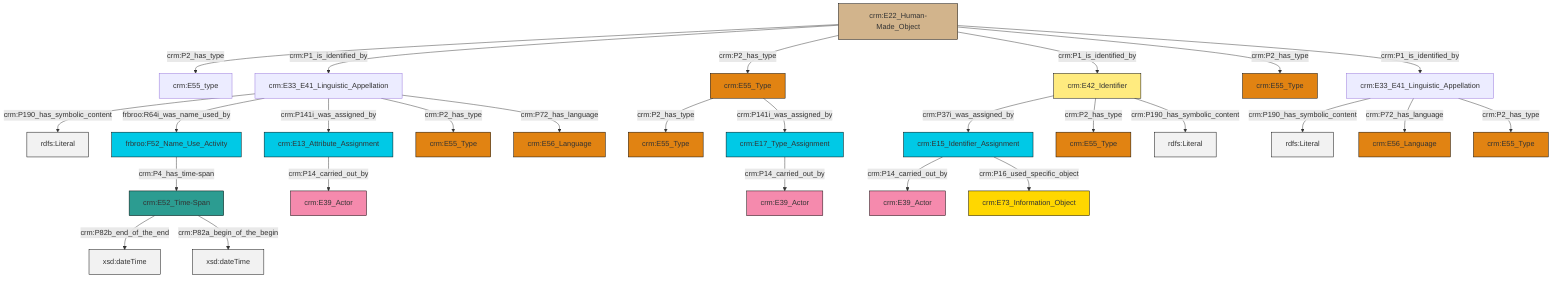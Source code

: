 graph TD
classDef Literal fill:#f2f2f2,stroke:#000000;
classDef CRM_Entity fill:#FFFFFF,stroke:#000000;
classDef Temporal_Entity fill:#00C9E6, stroke:#000000;
classDef Type fill:#E18312, stroke:#000000;
classDef Time-Span fill:#2C9C91, stroke:#000000;
classDef Appellation fill:#FFEB7F, stroke:#000000;
classDef Place fill:#008836, stroke:#000000;
classDef Persistent_Item fill:#B266B2, stroke:#000000;
classDef Conceptual_Object fill:#FFD700, stroke:#000000;
classDef Physical_Thing fill:#D2B48C, stroke:#000000;
classDef Actor fill:#f58aad, stroke:#000000;
classDef PC_Classes fill:#4ce600, stroke:#000000;
classDef Multi fill:#cccccc,stroke:#000000;

0["crm:E22_Human-Made_Object"]:::Physical_Thing -->|crm:P2_has_type| 1["crm:E55_type"]:::Default
4["crm:E33_E41_Linguistic_Appellation"]:::Default -->|crm:P190_has_symbolic_content| 5[rdfs:Literal]:::Literal
9["crm:E55_Type"]:::Type -->|crm:P2_has_type| 10["crm:E55_Type"]:::Type
11["crm:E15_Identifier_Assignment"]:::Temporal_Entity -->|crm:P14_carried_out_by| 12["crm:E39_Actor"]:::Actor
4["crm:E33_E41_Linguistic_Appellation"]:::Default -->|frbroo:R64i_was_name_used_by| 2["frbroo:F52_Name_Use_Activity"]:::Temporal_Entity
4["crm:E33_E41_Linguistic_Appellation"]:::Default -->|crm:P141i_was_assigned_by| 13["crm:E13_Attribute_Assignment"]:::Temporal_Entity
0["crm:E22_Human-Made_Object"]:::Physical_Thing -->|crm:P1_is_identified_by| 4["crm:E33_E41_Linguistic_Appellation"]:::Default
21["crm:E33_E41_Linguistic_Appellation"]:::Default -->|crm:P190_has_symbolic_content| 22[rdfs:Literal]:::Literal
4["crm:E33_E41_Linguistic_Appellation"]:::Default -->|crm:P2_has_type| 26["crm:E55_Type"]:::Type
0["crm:E22_Human-Made_Object"]:::Physical_Thing -->|crm:P2_has_type| 9["crm:E55_Type"]:::Type
0["crm:E22_Human-Made_Object"]:::Physical_Thing -->|crm:P1_is_identified_by| 7["crm:E42_Identifier"]:::Appellation
2["frbroo:F52_Name_Use_Activity"]:::Temporal_Entity -->|crm:P4_has_time-span| 29["crm:E52_Time-Span"]:::Time-Span
21["crm:E33_E41_Linguistic_Appellation"]:::Default -->|crm:P72_has_language| 31["crm:E56_Language"]:::Type
21["crm:E33_E41_Linguistic_Appellation"]:::Default -->|crm:P2_has_type| 14["crm:E55_Type"]:::Type
0["crm:E22_Human-Made_Object"]:::Physical_Thing -->|crm:P2_has_type| 36["crm:E55_Type"]:::Type
9["crm:E55_Type"]:::Type -->|crm:P141i_was_assigned_by| 19["crm:E17_Type_Assignment"]:::Temporal_Entity
7["crm:E42_Identifier"]:::Appellation -->|crm:P37i_was_assigned_by| 11["crm:E15_Identifier_Assignment"]:::Temporal_Entity
13["crm:E13_Attribute_Assignment"]:::Temporal_Entity -->|crm:P14_carried_out_by| 27["crm:E39_Actor"]:::Actor
11["crm:E15_Identifier_Assignment"]:::Temporal_Entity -->|crm:P16_used_specific_object| 23["crm:E73_Information_Object"]:::Conceptual_Object
4["crm:E33_E41_Linguistic_Appellation"]:::Default -->|crm:P72_has_language| 40["crm:E56_Language"]:::Type
29["crm:E52_Time-Span"]:::Time-Span -->|crm:P82b_end_of_the_end| 42[xsd:dateTime]:::Literal
29["crm:E52_Time-Span"]:::Time-Span -->|crm:P82a_begin_of_the_begin| 43[xsd:dateTime]:::Literal
7["crm:E42_Identifier"]:::Appellation -->|crm:P2_has_type| 16["crm:E55_Type"]:::Type
19["crm:E17_Type_Assignment"]:::Temporal_Entity -->|crm:P14_carried_out_by| 38["crm:E39_Actor"]:::Actor
7["crm:E42_Identifier"]:::Appellation -->|crm:P190_has_symbolic_content| 50[rdfs:Literal]:::Literal
0["crm:E22_Human-Made_Object"]:::Physical_Thing -->|crm:P1_is_identified_by| 21["crm:E33_E41_Linguistic_Appellation"]:::Default